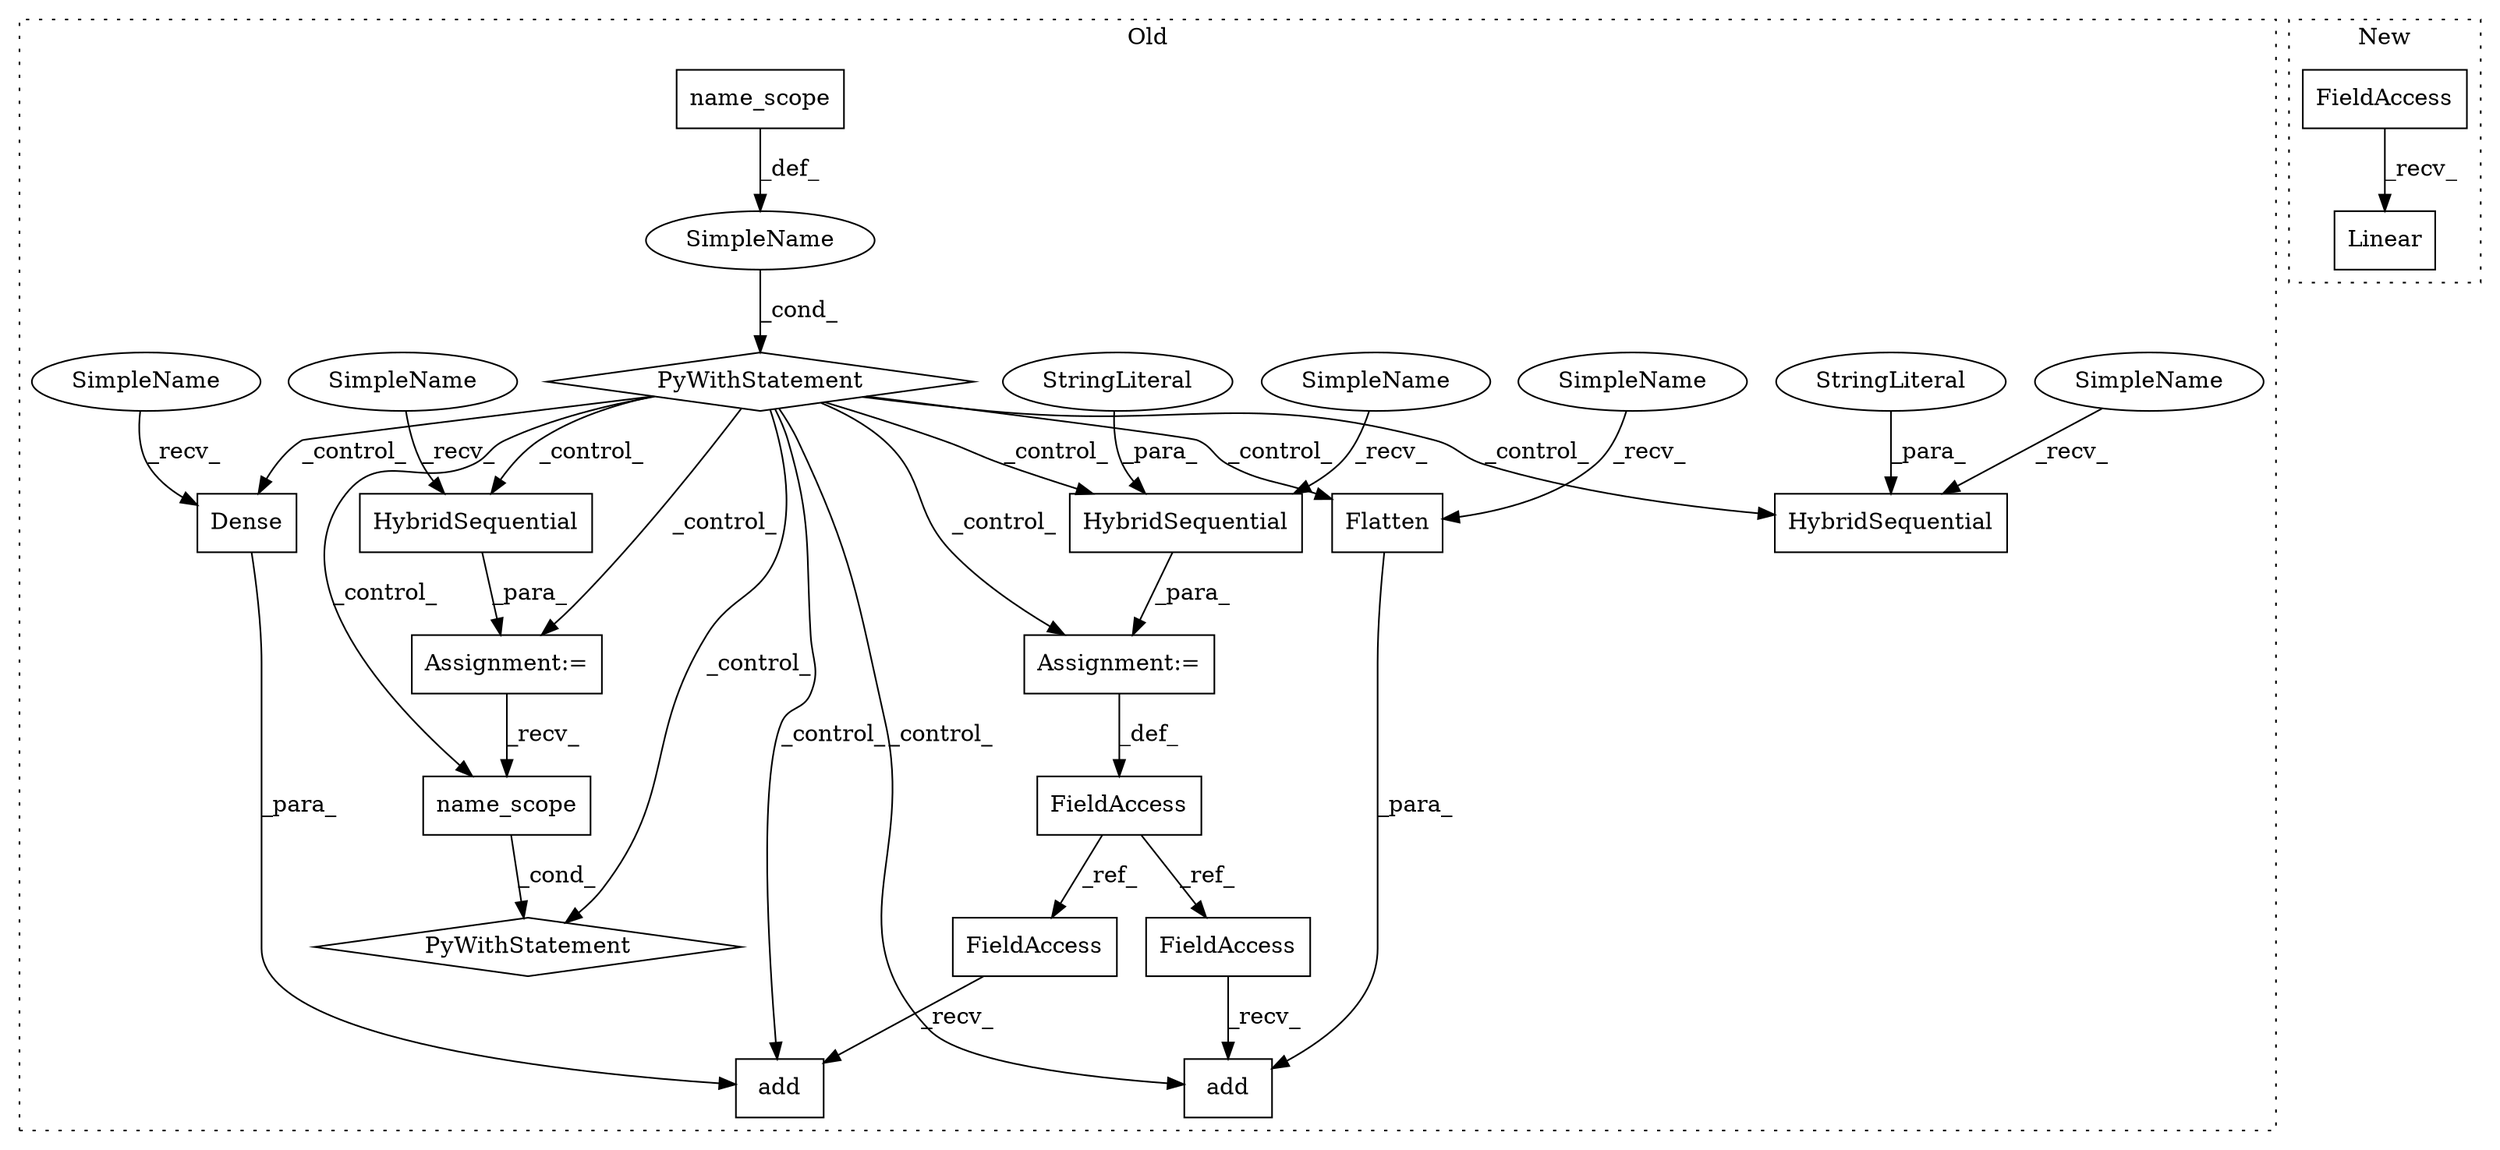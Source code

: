 digraph G {
subgraph cluster0 {
1 [label="Flatten" a="32" s="4855" l="9" shape="box"];
4 [label="Dense" a="32" s="4983,5008" l="6,1" shape="box"];
5 [label="HybridSequential" a="32" s="4808,4827" l="17,1" shape="box"];
6 [label="add" a="32" s="4976,5009" l="4,1" shape="box"];
7 [label="StringLiteral" a="45" s="4825" l="2" shape="ellipse"];
8 [label="HybridSequential" a="32" s="3414,3433" l="17,1" shape="box"];
9 [label="FieldAccess" a="22" s="4793" l="11" shape="box"];
10 [label="HybridSequential" a="32" s="3824,3865" l="17,1" shape="box"];
11 [label="add" a="32" s="4848,4864" l="4,1" shape="box"];
12 [label="PyWithStatement" a="104" s="3876,3904" l="10,2" shape="diamond"];
13 [label="SimpleName" a="42" s="" l="" shape="ellipse"];
14 [label="PyWithStatement" a="104" s="3360,3387" l="10,2" shape="diamond"];
15 [label="StringLiteral" a="45" s="3431" l="2" shape="ellipse"];
16 [label="name_scope" a="32" s="3375" l="12" shape="box"];
17 [label="Assignment:=" a="7" s="3820" l="1" shape="box"];
18 [label="name_scope" a="32" s="3892" l="12" shape="box"];
19 [label="Assignment:=" a="7" s="4804" l="1" shape="box"];
20 [label="FieldAccess" a="22" s="4964" l="11" shape="box"];
21 [label="FieldAccess" a="22" s="4836" l="11" shape="box"];
22 [label="SimpleName" a="42" s="4805" l="2" shape="ellipse"];
23 [label="SimpleName" a="42" s="3821" l="2" shape="ellipse"];
24 [label="SimpleName" a="42" s="4852" l="2" shape="ellipse"];
25 [label="SimpleName" a="42" s="3411" l="2" shape="ellipse"];
26 [label="SimpleName" a="42" s="4980" l="2" shape="ellipse"];
label = "Old";
style="dotted";
}
subgraph cluster1 {
2 [label="Linear" a="32" s="4770,4800" l="7,1" shape="box"];
3 [label="FieldAccess" a="22" s="4761" l="5" shape="box"];
label = "New";
style="dotted";
}
1 -> 11 [label="_para_"];
3 -> 2 [label="_recv_"];
4 -> 6 [label="_para_"];
5 -> 19 [label="_para_"];
7 -> 5 [label="_para_"];
9 -> 20 [label="_ref_"];
9 -> 21 [label="_ref_"];
10 -> 17 [label="_para_"];
13 -> 14 [label="_cond_"];
14 -> 8 [label="_control_"];
14 -> 1 [label="_control_"];
14 -> 12 [label="_control_"];
14 -> 18 [label="_control_"];
14 -> 19 [label="_control_"];
14 -> 4 [label="_control_"];
14 -> 17 [label="_control_"];
14 -> 6 [label="_control_"];
14 -> 11 [label="_control_"];
14 -> 5 [label="_control_"];
14 -> 10 [label="_control_"];
15 -> 8 [label="_para_"];
16 -> 13 [label="_def_"];
17 -> 18 [label="_recv_"];
18 -> 12 [label="_cond_"];
19 -> 9 [label="_def_"];
20 -> 6 [label="_recv_"];
21 -> 11 [label="_recv_"];
22 -> 5 [label="_recv_"];
23 -> 10 [label="_recv_"];
24 -> 1 [label="_recv_"];
25 -> 8 [label="_recv_"];
26 -> 4 [label="_recv_"];
}
